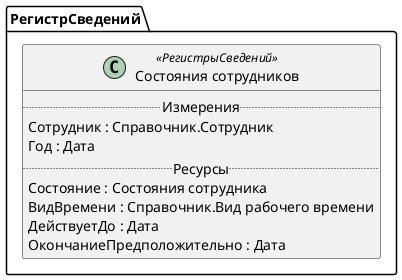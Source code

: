 ﻿@startuml СостоянияСотрудников
'!include templates.wsd
'..\include templates.wsd
class РегистрСведений.СостоянияСотрудников as "Состояния сотрудников" <<РегистрыСведений>>
{
..Измерения..
Сотрудник : Справочник.Сотрудник
Год : Дата
..Ресурсы..
Состояние : Состояния сотрудника
ВидВремени : Справочник.Вид рабочего времени
ДействуетДо : Дата
ОкончаниеПредположительно : Дата
}
@enduml
